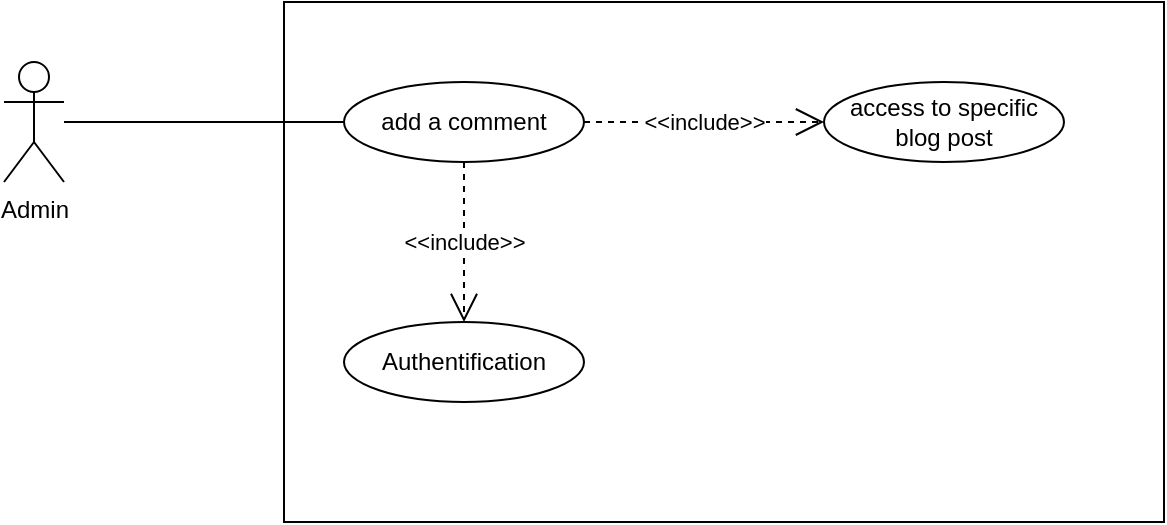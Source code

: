 <mxfile version="12.7.9" type="device"><diagram id="zABljwzyVcdzifNdaHtp" name="Page-1"><mxGraphModel dx="780" dy="837" grid="1" gridSize="10" guides="1" tooltips="1" connect="1" arrows="1" fold="1" page="1" pageScale="1" pageWidth="827" pageHeight="1169" math="0" shadow="0"><root><mxCell id="0"/><mxCell id="1" parent="0"/><mxCell id="RelvoUAdygUvI1F9iy8_-1" value="" style="rounded=0;whiteSpace=wrap;html=1;" vertex="1" parent="1"><mxGeometry x="200" y="120" width="440" height="260" as="geometry"/></mxCell><mxCell id="RelvoUAdygUvI1F9iy8_-2" value="Admin" style="shape=umlActor;verticalLabelPosition=bottom;labelBackgroundColor=#ffffff;verticalAlign=top;html=1;" vertex="1" parent="1"><mxGeometry x="60" y="150" width="30" height="60" as="geometry"/></mxCell><mxCell id="RelvoUAdygUvI1F9iy8_-3" value="add a comment" style="ellipse;whiteSpace=wrap;html=1;" vertex="1" parent="1"><mxGeometry x="230" y="160" width="120" height="40" as="geometry"/></mxCell><mxCell id="RelvoUAdygUvI1F9iy8_-4" value="access to specific blog post" style="ellipse;whiteSpace=wrap;html=1;" vertex="1" parent="1"><mxGeometry x="470" y="160" width="120" height="40" as="geometry"/></mxCell><mxCell id="RelvoUAdygUvI1F9iy8_-5" value="Authentification" style="ellipse;whiteSpace=wrap;html=1;" vertex="1" parent="1"><mxGeometry x="230" y="280" width="120" height="40" as="geometry"/></mxCell><mxCell id="RelvoUAdygUvI1F9iy8_-6" value="&amp;lt;&amp;lt;include&amp;gt;&amp;gt;" style="endArrow=open;endSize=12;dashed=1;html=1;" edge="1" parent="1" source="RelvoUAdygUvI1F9iy8_-3" target="RelvoUAdygUvI1F9iy8_-4"><mxGeometry width="160" relative="1" as="geometry"><mxPoint x="380" y="230" as="sourcePoint"/><mxPoint x="540" y="230" as="targetPoint"/></mxGeometry></mxCell><mxCell id="RelvoUAdygUvI1F9iy8_-7" value="&amp;lt;&amp;lt;include&amp;gt;&amp;gt;" style="endArrow=open;endSize=12;dashed=1;html=1;" edge="1" parent="1" source="RelvoUAdygUvI1F9iy8_-3" target="RelvoUAdygUvI1F9iy8_-5"><mxGeometry width="160" relative="1" as="geometry"><mxPoint x="360" y="190" as="sourcePoint"/><mxPoint x="480" y="190" as="targetPoint"/></mxGeometry></mxCell><mxCell id="RelvoUAdygUvI1F9iy8_-8" value="" style="endArrow=none;html=1;" edge="1" parent="1" source="RelvoUAdygUvI1F9iy8_-2" target="RelvoUAdygUvI1F9iy8_-3"><mxGeometry width="50" height="50" relative="1" as="geometry"><mxPoint x="110" y="200" as="sourcePoint"/><mxPoint x="160" y="150" as="targetPoint"/></mxGeometry></mxCell></root></mxGraphModel></diagram></mxfile>